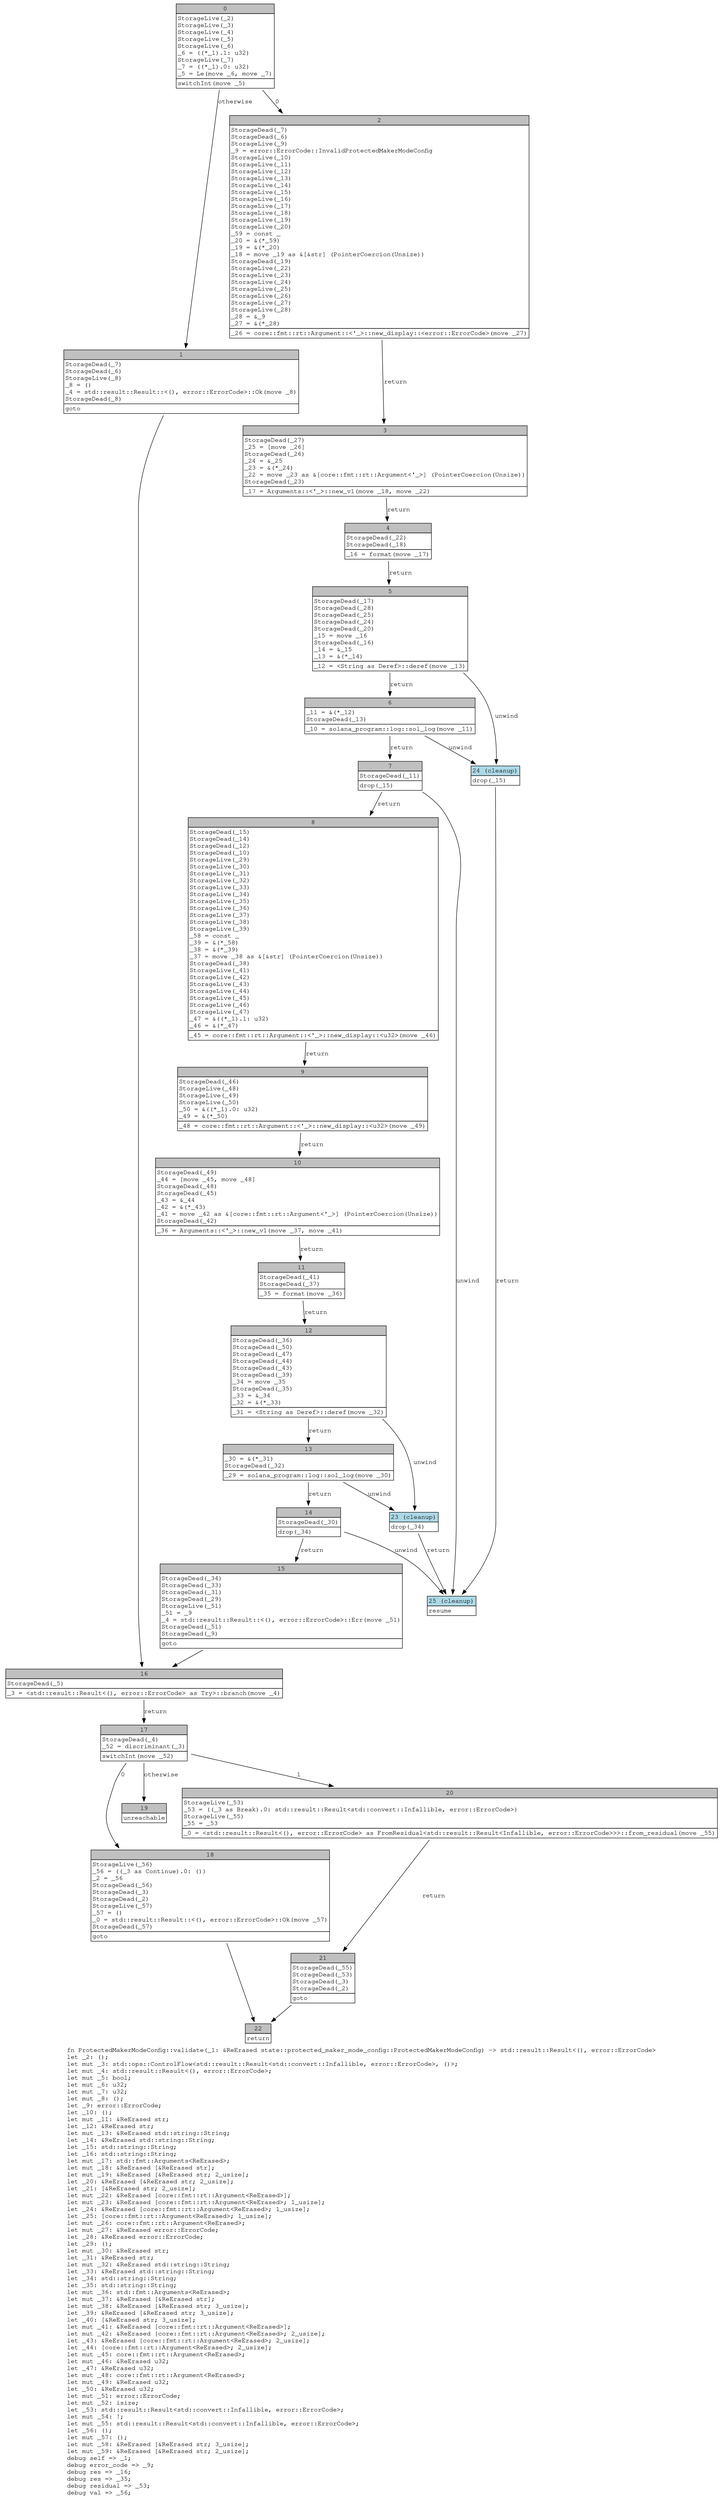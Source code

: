 digraph Mir_0_3896 {
    graph [fontname="Courier, monospace"];
    node [fontname="Courier, monospace"];
    edge [fontname="Courier, monospace"];
    label=<fn ProtectedMakerModeConfig::validate(_1: &amp;ReErased state::protected_maker_mode_config::ProtectedMakerModeConfig) -&gt; std::result::Result&lt;(), error::ErrorCode&gt;<br align="left"/>let _2: ();<br align="left"/>let mut _3: std::ops::ControlFlow&lt;std::result::Result&lt;std::convert::Infallible, error::ErrorCode&gt;, ()&gt;;<br align="left"/>let mut _4: std::result::Result&lt;(), error::ErrorCode&gt;;<br align="left"/>let mut _5: bool;<br align="left"/>let mut _6: u32;<br align="left"/>let mut _7: u32;<br align="left"/>let mut _8: ();<br align="left"/>let _9: error::ErrorCode;<br align="left"/>let _10: ();<br align="left"/>let mut _11: &amp;ReErased str;<br align="left"/>let _12: &amp;ReErased str;<br align="left"/>let mut _13: &amp;ReErased std::string::String;<br align="left"/>let _14: &amp;ReErased std::string::String;<br align="left"/>let _15: std::string::String;<br align="left"/>let _16: std::string::String;<br align="left"/>let mut _17: std::fmt::Arguments&lt;ReErased&gt;;<br align="left"/>let mut _18: &amp;ReErased [&amp;ReErased str];<br align="left"/>let mut _19: &amp;ReErased [&amp;ReErased str; 2_usize];<br align="left"/>let _20: &amp;ReErased [&amp;ReErased str; 2_usize];<br align="left"/>let _21: [&amp;ReErased str; 2_usize];<br align="left"/>let mut _22: &amp;ReErased [core::fmt::rt::Argument&lt;ReErased&gt;];<br align="left"/>let mut _23: &amp;ReErased [core::fmt::rt::Argument&lt;ReErased&gt;; 1_usize];<br align="left"/>let _24: &amp;ReErased [core::fmt::rt::Argument&lt;ReErased&gt;; 1_usize];<br align="left"/>let _25: [core::fmt::rt::Argument&lt;ReErased&gt;; 1_usize];<br align="left"/>let mut _26: core::fmt::rt::Argument&lt;ReErased&gt;;<br align="left"/>let mut _27: &amp;ReErased error::ErrorCode;<br align="left"/>let _28: &amp;ReErased error::ErrorCode;<br align="left"/>let _29: ();<br align="left"/>let mut _30: &amp;ReErased str;<br align="left"/>let _31: &amp;ReErased str;<br align="left"/>let mut _32: &amp;ReErased std::string::String;<br align="left"/>let _33: &amp;ReErased std::string::String;<br align="left"/>let _34: std::string::String;<br align="left"/>let _35: std::string::String;<br align="left"/>let mut _36: std::fmt::Arguments&lt;ReErased&gt;;<br align="left"/>let mut _37: &amp;ReErased [&amp;ReErased str];<br align="left"/>let mut _38: &amp;ReErased [&amp;ReErased str; 3_usize];<br align="left"/>let _39: &amp;ReErased [&amp;ReErased str; 3_usize];<br align="left"/>let _40: [&amp;ReErased str; 3_usize];<br align="left"/>let mut _41: &amp;ReErased [core::fmt::rt::Argument&lt;ReErased&gt;];<br align="left"/>let mut _42: &amp;ReErased [core::fmt::rt::Argument&lt;ReErased&gt;; 2_usize];<br align="left"/>let _43: &amp;ReErased [core::fmt::rt::Argument&lt;ReErased&gt;; 2_usize];<br align="left"/>let _44: [core::fmt::rt::Argument&lt;ReErased&gt;; 2_usize];<br align="left"/>let mut _45: core::fmt::rt::Argument&lt;ReErased&gt;;<br align="left"/>let mut _46: &amp;ReErased u32;<br align="left"/>let _47: &amp;ReErased u32;<br align="left"/>let mut _48: core::fmt::rt::Argument&lt;ReErased&gt;;<br align="left"/>let mut _49: &amp;ReErased u32;<br align="left"/>let _50: &amp;ReErased u32;<br align="left"/>let mut _51: error::ErrorCode;<br align="left"/>let mut _52: isize;<br align="left"/>let _53: std::result::Result&lt;std::convert::Infallible, error::ErrorCode&gt;;<br align="left"/>let mut _54: !;<br align="left"/>let mut _55: std::result::Result&lt;std::convert::Infallible, error::ErrorCode&gt;;<br align="left"/>let _56: ();<br align="left"/>let mut _57: ();<br align="left"/>let mut _58: &amp;ReErased [&amp;ReErased str; 3_usize];<br align="left"/>let mut _59: &amp;ReErased [&amp;ReErased str; 2_usize];<br align="left"/>debug self =&gt; _1;<br align="left"/>debug error_code =&gt; _9;<br align="left"/>debug res =&gt; _16;<br align="left"/>debug res =&gt; _35;<br align="left"/>debug residual =&gt; _53;<br align="left"/>debug val =&gt; _56;<br align="left"/>>;
    bb0__0_3896 [shape="none", label=<<table border="0" cellborder="1" cellspacing="0"><tr><td bgcolor="gray" align="center" colspan="1">0</td></tr><tr><td align="left" balign="left">StorageLive(_2)<br/>StorageLive(_3)<br/>StorageLive(_4)<br/>StorageLive(_5)<br/>StorageLive(_6)<br/>_6 = ((*_1).1: u32)<br/>StorageLive(_7)<br/>_7 = ((*_1).0: u32)<br/>_5 = Le(move _6, move _7)<br/></td></tr><tr><td align="left">switchInt(move _5)</td></tr></table>>];
    bb1__0_3896 [shape="none", label=<<table border="0" cellborder="1" cellspacing="0"><tr><td bgcolor="gray" align="center" colspan="1">1</td></tr><tr><td align="left" balign="left">StorageDead(_7)<br/>StorageDead(_6)<br/>StorageLive(_8)<br/>_8 = ()<br/>_4 = std::result::Result::&lt;(), error::ErrorCode&gt;::Ok(move _8)<br/>StorageDead(_8)<br/></td></tr><tr><td align="left">goto</td></tr></table>>];
    bb2__0_3896 [shape="none", label=<<table border="0" cellborder="1" cellspacing="0"><tr><td bgcolor="gray" align="center" colspan="1">2</td></tr><tr><td align="left" balign="left">StorageDead(_7)<br/>StorageDead(_6)<br/>StorageLive(_9)<br/>_9 = error::ErrorCode::InvalidProtectedMakerModeConfig<br/>StorageLive(_10)<br/>StorageLive(_11)<br/>StorageLive(_12)<br/>StorageLive(_13)<br/>StorageLive(_14)<br/>StorageLive(_15)<br/>StorageLive(_16)<br/>StorageLive(_17)<br/>StorageLive(_18)<br/>StorageLive(_19)<br/>StorageLive(_20)<br/>_59 = const _<br/>_20 = &amp;(*_59)<br/>_19 = &amp;(*_20)<br/>_18 = move _19 as &amp;[&amp;str] (PointerCoercion(Unsize))<br/>StorageDead(_19)<br/>StorageLive(_22)<br/>StorageLive(_23)<br/>StorageLive(_24)<br/>StorageLive(_25)<br/>StorageLive(_26)<br/>StorageLive(_27)<br/>StorageLive(_28)<br/>_28 = &amp;_9<br/>_27 = &amp;(*_28)<br/></td></tr><tr><td align="left">_26 = core::fmt::rt::Argument::&lt;'_&gt;::new_display::&lt;error::ErrorCode&gt;(move _27)</td></tr></table>>];
    bb3__0_3896 [shape="none", label=<<table border="0" cellborder="1" cellspacing="0"><tr><td bgcolor="gray" align="center" colspan="1">3</td></tr><tr><td align="left" balign="left">StorageDead(_27)<br/>_25 = [move _26]<br/>StorageDead(_26)<br/>_24 = &amp;_25<br/>_23 = &amp;(*_24)<br/>_22 = move _23 as &amp;[core::fmt::rt::Argument&lt;'_&gt;] (PointerCoercion(Unsize))<br/>StorageDead(_23)<br/></td></tr><tr><td align="left">_17 = Arguments::&lt;'_&gt;::new_v1(move _18, move _22)</td></tr></table>>];
    bb4__0_3896 [shape="none", label=<<table border="0" cellborder="1" cellspacing="0"><tr><td bgcolor="gray" align="center" colspan="1">4</td></tr><tr><td align="left" balign="left">StorageDead(_22)<br/>StorageDead(_18)<br/></td></tr><tr><td align="left">_16 = format(move _17)</td></tr></table>>];
    bb5__0_3896 [shape="none", label=<<table border="0" cellborder="1" cellspacing="0"><tr><td bgcolor="gray" align="center" colspan="1">5</td></tr><tr><td align="left" balign="left">StorageDead(_17)<br/>StorageDead(_28)<br/>StorageDead(_25)<br/>StorageDead(_24)<br/>StorageDead(_20)<br/>_15 = move _16<br/>StorageDead(_16)<br/>_14 = &amp;_15<br/>_13 = &amp;(*_14)<br/></td></tr><tr><td align="left">_12 = &lt;String as Deref&gt;::deref(move _13)</td></tr></table>>];
    bb6__0_3896 [shape="none", label=<<table border="0" cellborder="1" cellspacing="0"><tr><td bgcolor="gray" align="center" colspan="1">6</td></tr><tr><td align="left" balign="left">_11 = &amp;(*_12)<br/>StorageDead(_13)<br/></td></tr><tr><td align="left">_10 = solana_program::log::sol_log(move _11)</td></tr></table>>];
    bb7__0_3896 [shape="none", label=<<table border="0" cellborder="1" cellspacing="0"><tr><td bgcolor="gray" align="center" colspan="1">7</td></tr><tr><td align="left" balign="left">StorageDead(_11)<br/></td></tr><tr><td align="left">drop(_15)</td></tr></table>>];
    bb8__0_3896 [shape="none", label=<<table border="0" cellborder="1" cellspacing="0"><tr><td bgcolor="gray" align="center" colspan="1">8</td></tr><tr><td align="left" balign="left">StorageDead(_15)<br/>StorageDead(_14)<br/>StorageDead(_12)<br/>StorageDead(_10)<br/>StorageLive(_29)<br/>StorageLive(_30)<br/>StorageLive(_31)<br/>StorageLive(_32)<br/>StorageLive(_33)<br/>StorageLive(_34)<br/>StorageLive(_35)<br/>StorageLive(_36)<br/>StorageLive(_37)<br/>StorageLive(_38)<br/>StorageLive(_39)<br/>_58 = const _<br/>_39 = &amp;(*_58)<br/>_38 = &amp;(*_39)<br/>_37 = move _38 as &amp;[&amp;str] (PointerCoercion(Unsize))<br/>StorageDead(_38)<br/>StorageLive(_41)<br/>StorageLive(_42)<br/>StorageLive(_43)<br/>StorageLive(_44)<br/>StorageLive(_45)<br/>StorageLive(_46)<br/>StorageLive(_47)<br/>_47 = &amp;((*_1).1: u32)<br/>_46 = &amp;(*_47)<br/></td></tr><tr><td align="left">_45 = core::fmt::rt::Argument::&lt;'_&gt;::new_display::&lt;u32&gt;(move _46)</td></tr></table>>];
    bb9__0_3896 [shape="none", label=<<table border="0" cellborder="1" cellspacing="0"><tr><td bgcolor="gray" align="center" colspan="1">9</td></tr><tr><td align="left" balign="left">StorageDead(_46)<br/>StorageLive(_48)<br/>StorageLive(_49)<br/>StorageLive(_50)<br/>_50 = &amp;((*_1).0: u32)<br/>_49 = &amp;(*_50)<br/></td></tr><tr><td align="left">_48 = core::fmt::rt::Argument::&lt;'_&gt;::new_display::&lt;u32&gt;(move _49)</td></tr></table>>];
    bb10__0_3896 [shape="none", label=<<table border="0" cellborder="1" cellspacing="0"><tr><td bgcolor="gray" align="center" colspan="1">10</td></tr><tr><td align="left" balign="left">StorageDead(_49)<br/>_44 = [move _45, move _48]<br/>StorageDead(_48)<br/>StorageDead(_45)<br/>_43 = &amp;_44<br/>_42 = &amp;(*_43)<br/>_41 = move _42 as &amp;[core::fmt::rt::Argument&lt;'_&gt;] (PointerCoercion(Unsize))<br/>StorageDead(_42)<br/></td></tr><tr><td align="left">_36 = Arguments::&lt;'_&gt;::new_v1(move _37, move _41)</td></tr></table>>];
    bb11__0_3896 [shape="none", label=<<table border="0" cellborder="1" cellspacing="0"><tr><td bgcolor="gray" align="center" colspan="1">11</td></tr><tr><td align="left" balign="left">StorageDead(_41)<br/>StorageDead(_37)<br/></td></tr><tr><td align="left">_35 = format(move _36)</td></tr></table>>];
    bb12__0_3896 [shape="none", label=<<table border="0" cellborder="1" cellspacing="0"><tr><td bgcolor="gray" align="center" colspan="1">12</td></tr><tr><td align="left" balign="left">StorageDead(_36)<br/>StorageDead(_50)<br/>StorageDead(_47)<br/>StorageDead(_44)<br/>StorageDead(_43)<br/>StorageDead(_39)<br/>_34 = move _35<br/>StorageDead(_35)<br/>_33 = &amp;_34<br/>_32 = &amp;(*_33)<br/></td></tr><tr><td align="left">_31 = &lt;String as Deref&gt;::deref(move _32)</td></tr></table>>];
    bb13__0_3896 [shape="none", label=<<table border="0" cellborder="1" cellspacing="0"><tr><td bgcolor="gray" align="center" colspan="1">13</td></tr><tr><td align="left" balign="left">_30 = &amp;(*_31)<br/>StorageDead(_32)<br/></td></tr><tr><td align="left">_29 = solana_program::log::sol_log(move _30)</td></tr></table>>];
    bb14__0_3896 [shape="none", label=<<table border="0" cellborder="1" cellspacing="0"><tr><td bgcolor="gray" align="center" colspan="1">14</td></tr><tr><td align="left" balign="left">StorageDead(_30)<br/></td></tr><tr><td align="left">drop(_34)</td></tr></table>>];
    bb15__0_3896 [shape="none", label=<<table border="0" cellborder="1" cellspacing="0"><tr><td bgcolor="gray" align="center" colspan="1">15</td></tr><tr><td align="left" balign="left">StorageDead(_34)<br/>StorageDead(_33)<br/>StorageDead(_31)<br/>StorageDead(_29)<br/>StorageLive(_51)<br/>_51 = _9<br/>_4 = std::result::Result::&lt;(), error::ErrorCode&gt;::Err(move _51)<br/>StorageDead(_51)<br/>StorageDead(_9)<br/></td></tr><tr><td align="left">goto</td></tr></table>>];
    bb16__0_3896 [shape="none", label=<<table border="0" cellborder="1" cellspacing="0"><tr><td bgcolor="gray" align="center" colspan="1">16</td></tr><tr><td align="left" balign="left">StorageDead(_5)<br/></td></tr><tr><td align="left">_3 = &lt;std::result::Result&lt;(), error::ErrorCode&gt; as Try&gt;::branch(move _4)</td></tr></table>>];
    bb17__0_3896 [shape="none", label=<<table border="0" cellborder="1" cellspacing="0"><tr><td bgcolor="gray" align="center" colspan="1">17</td></tr><tr><td align="left" balign="left">StorageDead(_4)<br/>_52 = discriminant(_3)<br/></td></tr><tr><td align="left">switchInt(move _52)</td></tr></table>>];
    bb18__0_3896 [shape="none", label=<<table border="0" cellborder="1" cellspacing="0"><tr><td bgcolor="gray" align="center" colspan="1">18</td></tr><tr><td align="left" balign="left">StorageLive(_56)<br/>_56 = ((_3 as Continue).0: ())<br/>_2 = _56<br/>StorageDead(_56)<br/>StorageDead(_3)<br/>StorageDead(_2)<br/>StorageLive(_57)<br/>_57 = ()<br/>_0 = std::result::Result::&lt;(), error::ErrorCode&gt;::Ok(move _57)<br/>StorageDead(_57)<br/></td></tr><tr><td align="left">goto</td></tr></table>>];
    bb19__0_3896 [shape="none", label=<<table border="0" cellborder="1" cellspacing="0"><tr><td bgcolor="gray" align="center" colspan="1">19</td></tr><tr><td align="left">unreachable</td></tr></table>>];
    bb20__0_3896 [shape="none", label=<<table border="0" cellborder="1" cellspacing="0"><tr><td bgcolor="gray" align="center" colspan="1">20</td></tr><tr><td align="left" balign="left">StorageLive(_53)<br/>_53 = ((_3 as Break).0: std::result::Result&lt;std::convert::Infallible, error::ErrorCode&gt;)<br/>StorageLive(_55)<br/>_55 = _53<br/></td></tr><tr><td align="left">_0 = &lt;std::result::Result&lt;(), error::ErrorCode&gt; as FromResidual&lt;std::result::Result&lt;Infallible, error::ErrorCode&gt;&gt;&gt;::from_residual(move _55)</td></tr></table>>];
    bb21__0_3896 [shape="none", label=<<table border="0" cellborder="1" cellspacing="0"><tr><td bgcolor="gray" align="center" colspan="1">21</td></tr><tr><td align="left" balign="left">StorageDead(_55)<br/>StorageDead(_53)<br/>StorageDead(_3)<br/>StorageDead(_2)<br/></td></tr><tr><td align="left">goto</td></tr></table>>];
    bb22__0_3896 [shape="none", label=<<table border="0" cellborder="1" cellspacing="0"><tr><td bgcolor="gray" align="center" colspan="1">22</td></tr><tr><td align="left">return</td></tr></table>>];
    bb23__0_3896 [shape="none", label=<<table border="0" cellborder="1" cellspacing="0"><tr><td bgcolor="lightblue" align="center" colspan="1">23 (cleanup)</td></tr><tr><td align="left">drop(_34)</td></tr></table>>];
    bb24__0_3896 [shape="none", label=<<table border="0" cellborder="1" cellspacing="0"><tr><td bgcolor="lightblue" align="center" colspan="1">24 (cleanup)</td></tr><tr><td align="left">drop(_15)</td></tr></table>>];
    bb25__0_3896 [shape="none", label=<<table border="0" cellborder="1" cellspacing="0"><tr><td bgcolor="lightblue" align="center" colspan="1">25 (cleanup)</td></tr><tr><td align="left">resume</td></tr></table>>];
    bb0__0_3896 -> bb2__0_3896 [label="0"];
    bb0__0_3896 -> bb1__0_3896 [label="otherwise"];
    bb1__0_3896 -> bb16__0_3896 [label=""];
    bb2__0_3896 -> bb3__0_3896 [label="return"];
    bb3__0_3896 -> bb4__0_3896 [label="return"];
    bb4__0_3896 -> bb5__0_3896 [label="return"];
    bb5__0_3896 -> bb6__0_3896 [label="return"];
    bb5__0_3896 -> bb24__0_3896 [label="unwind"];
    bb6__0_3896 -> bb7__0_3896 [label="return"];
    bb6__0_3896 -> bb24__0_3896 [label="unwind"];
    bb7__0_3896 -> bb8__0_3896 [label="return"];
    bb7__0_3896 -> bb25__0_3896 [label="unwind"];
    bb8__0_3896 -> bb9__0_3896 [label="return"];
    bb9__0_3896 -> bb10__0_3896 [label="return"];
    bb10__0_3896 -> bb11__0_3896 [label="return"];
    bb11__0_3896 -> bb12__0_3896 [label="return"];
    bb12__0_3896 -> bb13__0_3896 [label="return"];
    bb12__0_3896 -> bb23__0_3896 [label="unwind"];
    bb13__0_3896 -> bb14__0_3896 [label="return"];
    bb13__0_3896 -> bb23__0_3896 [label="unwind"];
    bb14__0_3896 -> bb15__0_3896 [label="return"];
    bb14__0_3896 -> bb25__0_3896 [label="unwind"];
    bb15__0_3896 -> bb16__0_3896 [label=""];
    bb16__0_3896 -> bb17__0_3896 [label="return"];
    bb17__0_3896 -> bb18__0_3896 [label="0"];
    bb17__0_3896 -> bb20__0_3896 [label="1"];
    bb17__0_3896 -> bb19__0_3896 [label="otherwise"];
    bb18__0_3896 -> bb22__0_3896 [label=""];
    bb20__0_3896 -> bb21__0_3896 [label="return"];
    bb21__0_3896 -> bb22__0_3896 [label=""];
    bb23__0_3896 -> bb25__0_3896 [label="return"];
    bb24__0_3896 -> bb25__0_3896 [label="return"];
}
